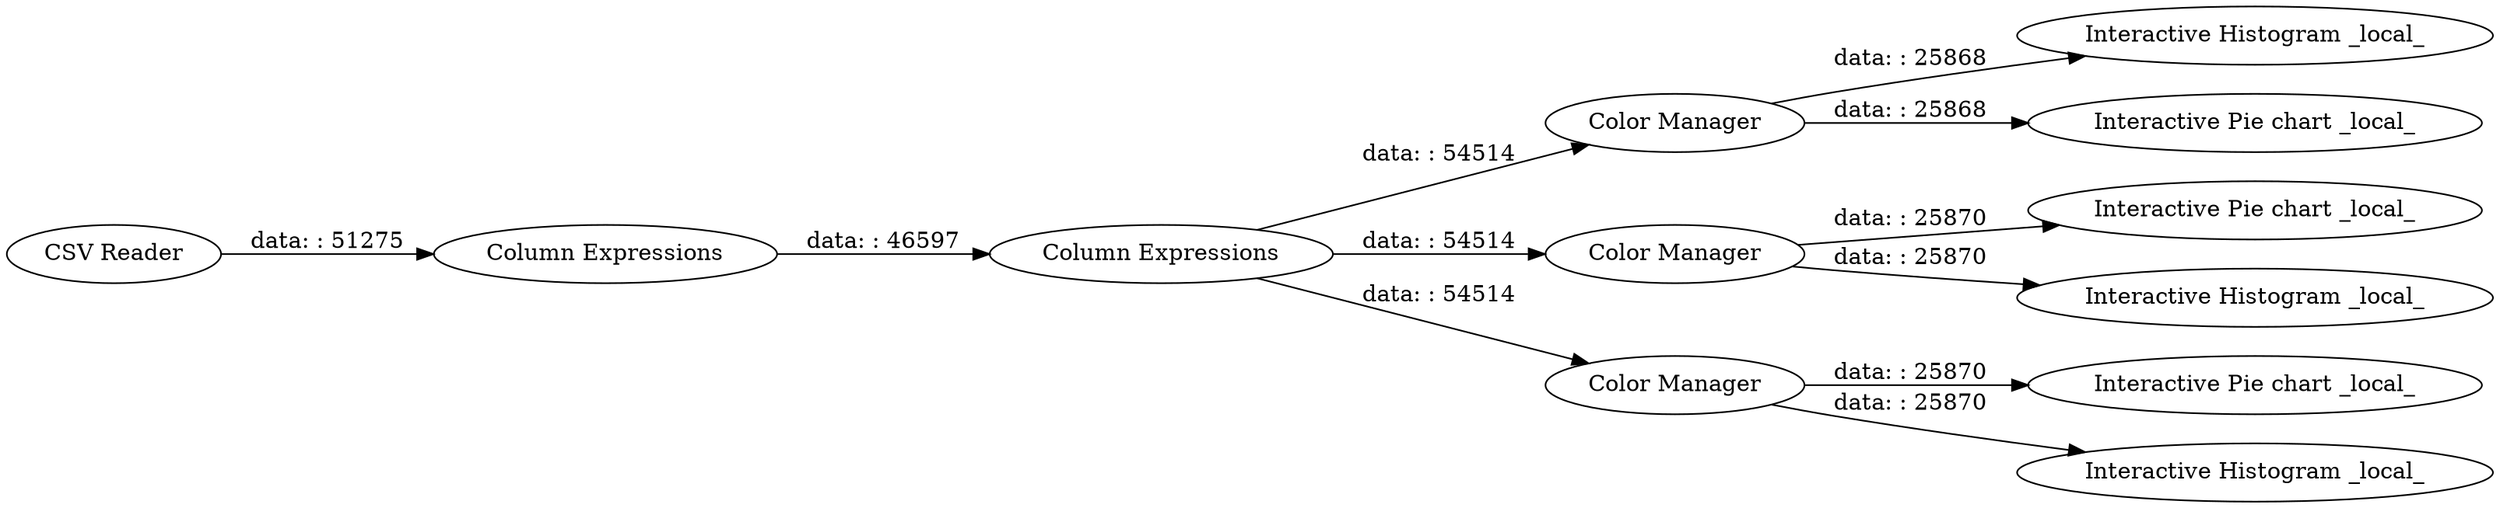 digraph {
	"3373279419983325125_11" [label="Color Manager"]
	"3373279419983325125_15" [label="Interactive Pie chart _local_"]
	"3373279419983325125_2" [label="CSV Reader"]
	"3373279419983325125_4" [label="Column Expressions"]
	"3373279419983325125_14" [label="Interactive Pie chart _local_"]
	"3373279419983325125_8" [label="Interactive Histogram _local_"]
	"3373279419983325125_7" [label="Interactive Histogram _local_"]
	"3373279419983325125_3" [label="Column Expressions"]
	"3373279419983325125_6" [label="Interactive Histogram _local_"]
	"3373279419983325125_9" [label="Interactive Pie chart _local_"]
	"3373279419983325125_13" [label="Color Manager"]
	"3373279419983325125_12" [label="Color Manager"]
	"3373279419983325125_3" -> "3373279419983325125_4" [label="data: : 46597"]
	"3373279419983325125_11" -> "3373279419983325125_6" [label="data: : 25868"]
	"3373279419983325125_4" -> "3373279419983325125_12" [label="data: : 54514"]
	"3373279419983325125_11" -> "3373279419983325125_9" [label="data: : 25868"]
	"3373279419983325125_12" -> "3373279419983325125_7" [label="data: : 25870"]
	"3373279419983325125_13" -> "3373279419983325125_8" [label="data: : 25870"]
	"3373279419983325125_12" -> "3373279419983325125_14" [label="data: : 25870"]
	"3373279419983325125_4" -> "3373279419983325125_11" [label="data: : 54514"]
	"3373279419983325125_13" -> "3373279419983325125_15" [label="data: : 25870"]
	"3373279419983325125_2" -> "3373279419983325125_3" [label="data: : 51275"]
	"3373279419983325125_4" -> "3373279419983325125_13" [label="data: : 54514"]
	rankdir=LR
}
